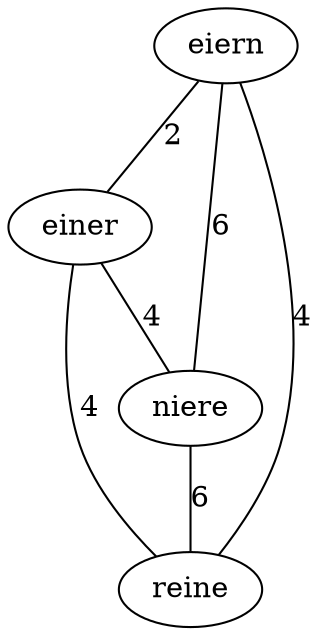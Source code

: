 graph {
	eiern -- einer [ label="2" ];
	eiern -- niere [ label="6" ];
	eiern -- reine [ label="4" ];
	einer -- niere [ label="4" ];
	einer -- reine [ label="4" ];
	niere -- reine [ label="6" ];
}